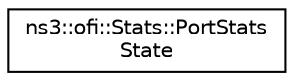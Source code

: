 digraph "Graphical Class Hierarchy"
{
 // LATEX_PDF_SIZE
  edge [fontname="Helvetica",fontsize="10",labelfontname="Helvetica",labelfontsize="10"];
  node [fontname="Helvetica",fontsize="10",shape=record];
  rankdir="LR";
  Node0 [label="ns3::ofi::Stats::PortStats\lState",height=0.2,width=0.4,color="black", fillcolor="white", style="filled",URL="$structns3_1_1ofi_1_1_stats_1_1_port_stats_state.html",tooltip="State of the PortStats request/reply."];
}
